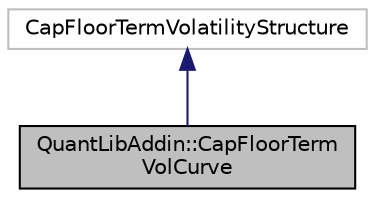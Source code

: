 digraph "QuantLibAddin::CapFloorTermVolCurve"
{
  edge [fontname="Helvetica",fontsize="10",labelfontname="Helvetica",labelfontsize="10"];
  node [fontname="Helvetica",fontsize="10",shape=record];
  Node2 [label="QuantLibAddin::CapFloorTerm\lVolCurve",height=0.2,width=0.4,color="black", fillcolor="grey75", style="filled", fontcolor="black"];
  Node3 -> Node2 [dir="back",color="midnightblue",fontsize="10",style="solid",fontname="Helvetica"];
  Node3 [label="CapFloorTermVolatilityStructure",height=0.2,width=0.4,color="grey75", fillcolor="white", style="filled"];
}
